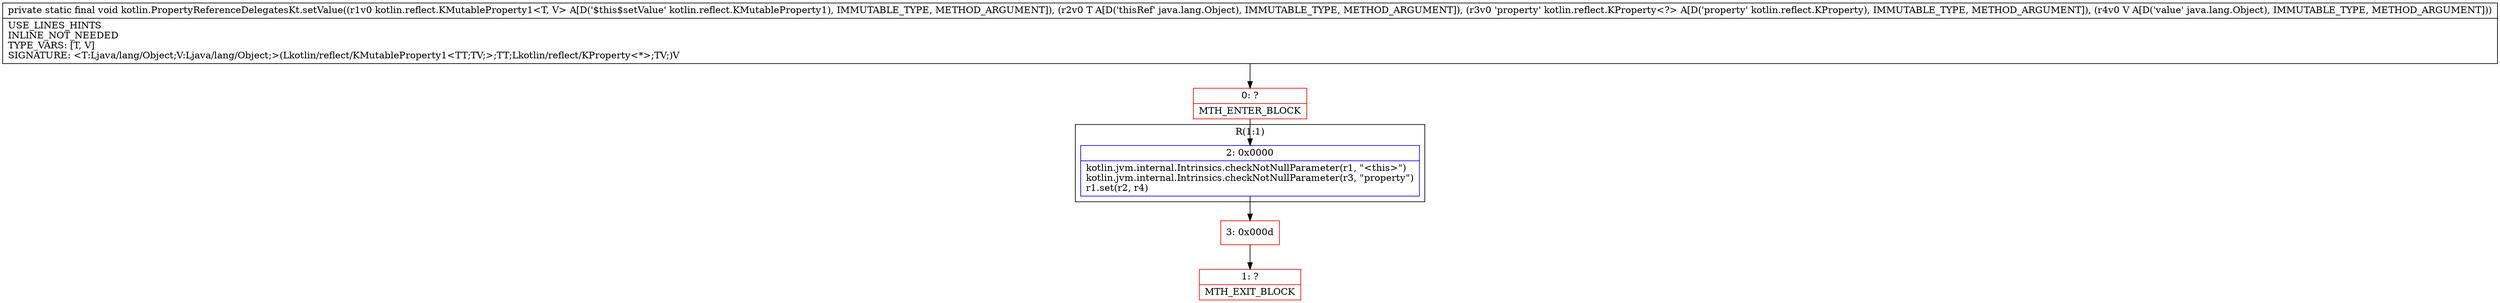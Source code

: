 digraph "CFG forkotlin.PropertyReferenceDelegatesKt.setValue(Lkotlin\/reflect\/KMutableProperty1;Ljava\/lang\/Object;Lkotlin\/reflect\/KProperty;Ljava\/lang\/Object;)V" {
subgraph cluster_Region_116534364 {
label = "R(1:1)";
node [shape=record,color=blue];
Node_2 [shape=record,label="{2\:\ 0x0000|kotlin.jvm.internal.Intrinsics.checkNotNullParameter(r1, \"\<this\>\")\lkotlin.jvm.internal.Intrinsics.checkNotNullParameter(r3, \"property\")\lr1.set(r2, r4)\l}"];
}
Node_0 [shape=record,color=red,label="{0\:\ ?|MTH_ENTER_BLOCK\l}"];
Node_3 [shape=record,color=red,label="{3\:\ 0x000d}"];
Node_1 [shape=record,color=red,label="{1\:\ ?|MTH_EXIT_BLOCK\l}"];
MethodNode[shape=record,label="{private static final void kotlin.PropertyReferenceDelegatesKt.setValue((r1v0 kotlin.reflect.KMutableProperty1\<T, V\> A[D('$this$setValue' kotlin.reflect.KMutableProperty1), IMMUTABLE_TYPE, METHOD_ARGUMENT]), (r2v0 T A[D('thisRef' java.lang.Object), IMMUTABLE_TYPE, METHOD_ARGUMENT]), (r3v0 'property' kotlin.reflect.KProperty\<?\> A[D('property' kotlin.reflect.KProperty), IMMUTABLE_TYPE, METHOD_ARGUMENT]), (r4v0 V A[D('value' java.lang.Object), IMMUTABLE_TYPE, METHOD_ARGUMENT]))  | USE_LINES_HINTS\lINLINE_NOT_NEEDED\lTYPE_VARS: [T, V]\lSIGNATURE: \<T:Ljava\/lang\/Object;V:Ljava\/lang\/Object;\>(Lkotlin\/reflect\/KMutableProperty1\<TT;TV;\>;TT;Lkotlin\/reflect\/KProperty\<*\>;TV;)V\l}"];
MethodNode -> Node_0;Node_2 -> Node_3;
Node_0 -> Node_2;
Node_3 -> Node_1;
}

